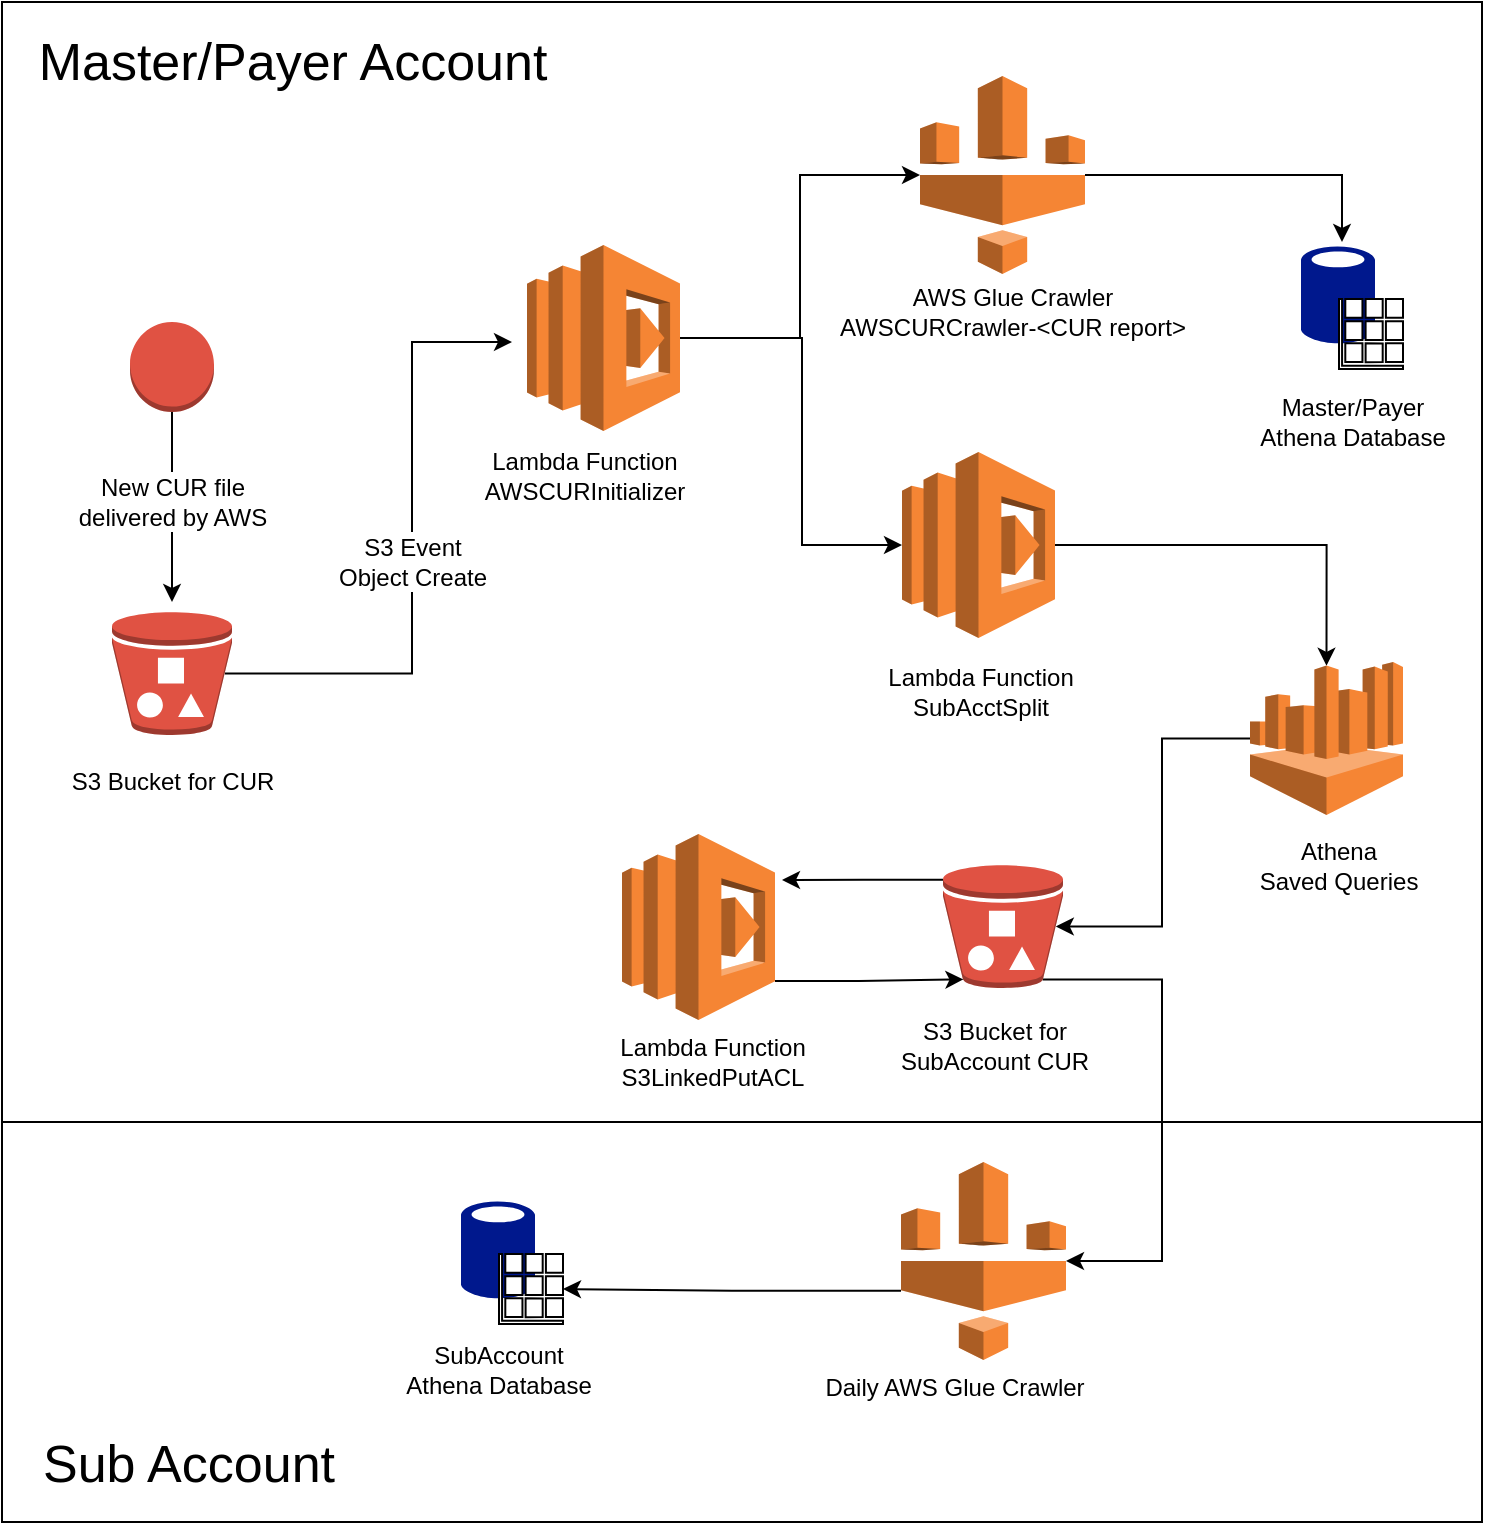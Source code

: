 <mxfile version="10.6.3" type="device"><diagram id="575e723a-647e-4ccd-0ccf-db9a6fa1642c" name="Page-1"><mxGraphModel dx="1365" dy="915" grid="1" gridSize="10" guides="1" tooltips="1" connect="1" arrows="1" fold="1" page="1" pageScale="1" pageWidth="850" pageHeight="1100" math="0" shadow="0"><root><mxCell id="0"/><mxCell id="1" parent="0"/><mxCell id="Snl-If9B2MlX5VV13poZ-44" value="" style="whiteSpace=wrap;html=1;fillColor=#ffffff;rounded=0;glass=0;" parent="1" vertex="1"><mxGeometry x="50" y="40" width="740" height="560" as="geometry"/></mxCell><mxCell id="Snl-If9B2MlX5VV13poZ-42" value="" style="whiteSpace=wrap;html=1;fillColor=#ffffff;rounded=0;" parent="1" vertex="1"><mxGeometry x="50" y="600" width="740" height="200" as="geometry"/></mxCell><mxCell id="Snl-If9B2MlX5VV13poZ-16" style="edgeStyle=orthogonalEdgeStyle;rounded=0;orthogonalLoop=1;jettySize=auto;html=1;exitX=0.94;exitY=0.5;exitDx=0;exitDy=0;exitPerimeter=0;" parent="1" source="2" edge="1"><mxGeometry relative="1" as="geometry"><mxPoint x="305" y="210" as="targetPoint"/><Array as="points"><mxPoint x="255" y="376"/><mxPoint x="255" y="210"/></Array></mxGeometry></mxCell><mxCell id="2" value="" style="outlineConnect=0;dashed=0;verticalLabelPosition=bottom;verticalAlign=top;align=center;html=1;shape=mxgraph.aws3.bucket_with_objects;fillColor=#E05243;gradientColor=none;" parent="1" vertex="1"><mxGeometry x="105" y="345" width="60" height="61.5" as="geometry"/></mxCell><mxCell id="Snl-If9B2MlX5VV13poZ-18" style="edgeStyle=orthogonalEdgeStyle;rounded=0;orthogonalLoop=1;jettySize=auto;html=1;exitX=1;exitY=0.5;exitDx=0;exitDy=0;exitPerimeter=0;entryX=0;entryY=0.5;entryDx=0;entryDy=0;entryPerimeter=0;" parent="1" source="Snl-If9B2MlX5VV13poZ-19" target="5" edge="1"><mxGeometry relative="1" as="geometry"/></mxCell><mxCell id="Snl-If9B2MlX5VV13poZ-26" style="edgeStyle=orthogonalEdgeStyle;rounded=0;orthogonalLoop=1;jettySize=auto;html=1;exitX=1;exitY=0.5;exitDx=0;exitDy=0;exitPerimeter=0;entryX=0.5;entryY=0.025;entryDx=0;entryDy=0;entryPerimeter=0;" parent="1" source="3" target="4" edge="1"><mxGeometry relative="1" as="geometry"/></mxCell><mxCell id="3" value="" style="outlineConnect=0;dashed=0;verticalLabelPosition=bottom;verticalAlign=top;align=center;html=1;shape=mxgraph.aws3.lambda;fillColor=#F58534;gradientColor=none;" parent="1" vertex="1"><mxGeometry x="500" y="265" width="76.5" height="93" as="geometry"/></mxCell><mxCell id="Snl-If9B2MlX5VV13poZ-29" style="edgeStyle=orthogonalEdgeStyle;rounded=0;orthogonalLoop=1;jettySize=auto;html=1;exitX=0;exitY=0.5;exitDx=0;exitDy=0;exitPerimeter=0;entryX=0.94;entryY=0.5;entryDx=0;entryDy=0;entryPerimeter=0;" parent="1" source="4" target="Snl-If9B2MlX5VV13poZ-27" edge="1"><mxGeometry relative="1" as="geometry"><Array as="points"><mxPoint x="630" y="408"/><mxPoint x="630" y="502"/></Array></mxGeometry></mxCell><mxCell id="4" value="" style="outlineConnect=0;dashed=0;verticalLabelPosition=bottom;verticalAlign=top;align=center;html=1;shape=mxgraph.aws3.athena;fillColor=#F58534;gradientColor=none;" parent="1" vertex="1"><mxGeometry x="674" y="370" width="76.5" height="76.5" as="geometry"/></mxCell><mxCell id="Snl-If9B2MlX5VV13poZ-25" style="edgeStyle=orthogonalEdgeStyle;rounded=0;orthogonalLoop=1;jettySize=auto;html=1;exitX=1;exitY=0.5;exitDx=0;exitDy=0;exitPerimeter=0;" parent="1" source="5" edge="1"><mxGeometry relative="1" as="geometry"><mxPoint x="720" y="160" as="targetPoint"/><Array as="points"><mxPoint x="720" y="127"/></Array></mxGeometry></mxCell><mxCell id="5" value="" style="outlineConnect=0;dashed=0;verticalLabelPosition=bottom;verticalAlign=top;align=center;html=1;shape=mxgraph.aws3.glue;fillColor=#F58534;gradientColor=none;" parent="1" vertex="1"><mxGeometry x="509" y="77" width="82.5" height="99" as="geometry"/></mxCell><mxCell id="6" value="&lt;div&gt;AWS Glue Crawler&lt;/div&gt;&lt;div&gt;AWSCURCrawler-&amp;lt;CUR report&amp;gt;&lt;br&gt;&lt;/div&gt;" style="text;html=1;resizable=0;autosize=1;align=center;verticalAlign=middle;points=[];fillColor=none;strokeColor=none;rounded=0;" parent="1" vertex="1"><mxGeometry x="460" y="180" width="190" height="30" as="geometry"/></mxCell><mxCell id="7" value="&lt;div&gt;S3 Event&lt;/div&gt;&lt;div&gt;Object Create&lt;br&gt;&lt;/div&gt;" style="text;html=1;resizable=0;autosize=1;align=center;verticalAlign=middle;points=[];fillColor=#ffffff;strokeColor=none;rounded=0;" parent="1" vertex="1"><mxGeometry x="210" y="305" width="90" height="30" as="geometry"/></mxCell><mxCell id="8" value="&lt;div&gt;Athena&lt;/div&gt;&lt;div&gt;Saved Queries&lt;br&gt;&lt;/div&gt;" style="text;html=1;resizable=0;autosize=1;align=center;verticalAlign=middle;points=[];fillColor=none;strokeColor=none;rounded=0;" parent="1" vertex="1"><mxGeometry x="668" y="456.5" width="100" height="30" as="geometry"/></mxCell><mxCell id="Snl-If9B2MlX5VV13poZ-15" style="edgeStyle=orthogonalEdgeStyle;rounded=0;orthogonalLoop=1;jettySize=auto;html=1;exitX=0.5;exitY=1;exitDx=0;exitDy=0;exitPerimeter=0;" parent="1" source="9" edge="1"><mxGeometry relative="1" as="geometry"><mxPoint x="135" y="340" as="targetPoint"/></mxGeometry></mxCell><mxCell id="9" value="" style="outlineConnect=0;dashed=0;verticalLabelPosition=bottom;verticalAlign=top;align=center;html=1;shape=mxgraph.aws3.object;fillColor=#E05243;gradientColor=none;" parent="1" vertex="1"><mxGeometry x="114" y="200" width="42" height="45" as="geometry"/></mxCell><mxCell id="10" value="S3 Bucket for CUR" style="text;html=1;resizable=0;autosize=1;align=center;verticalAlign=middle;points=[];fillColor=none;strokeColor=none;rounded=0;" parent="1" vertex="1"><mxGeometry x="75" y="420" width="120" height="20" as="geometry"/></mxCell><mxCell id="11" value="&lt;div&gt;New CUR file &lt;br&gt;&lt;/div&gt;&lt;div&gt;delivered by AWS&lt;/div&gt;" style="text;html=1;resizable=0;autosize=1;align=center;verticalAlign=middle;points=[];fillColor=#ffffff;strokeColor=none;rounded=0;" parent="1" vertex="1"><mxGeometry x="80" y="275" width="110" height="30" as="geometry"/></mxCell><mxCell id="14" value="" style="shadow=0;dashed=0;html=1;strokeColor=none;labelPosition=center;verticalLabelPosition=bottom;verticalAlign=top;align=center;shape=mxgraph.mscae.enterprise.database_generic;fillColor=#00188D;" parent="1" vertex="1"><mxGeometry x="699.5" y="161.5" width="37" height="50" as="geometry"/></mxCell><mxCell id="15" value="" style="shadow=0;dashed=0;html=1;labelPosition=center;verticalLabelPosition=bottom;verticalAlign=top;align=center;shape=mxgraph.mscae.enterprise.table;" parent="1" vertex="1"><mxGeometry x="718.5" y="188.5" width="32" height="35" as="geometry"/></mxCell><mxCell id="Snl-If9B2MlX5VV13poZ-17" value="&lt;div&gt;Lambda Function&lt;/div&gt;&lt;div&gt;AWSCURInitializer&lt;br&gt;&lt;/div&gt;" style="text;html=1;resizable=0;autosize=1;align=center;verticalAlign=middle;points=[];fillColor=none;strokeColor=none;rounded=0;" parent="1" vertex="1"><mxGeometry x="281" y="261.5" width="120" height="30" as="geometry"/></mxCell><mxCell id="Snl-If9B2MlX5VV13poZ-22" style="edgeStyle=orthogonalEdgeStyle;rounded=0;orthogonalLoop=1;jettySize=auto;html=1;exitX=1;exitY=0.5;exitDx=0;exitDy=0;exitPerimeter=0;entryX=0;entryY=0.5;entryDx=0;entryDy=0;entryPerimeter=0;" parent="1" source="Snl-If9B2MlX5VV13poZ-19" target="3" edge="1"><mxGeometry relative="1" as="geometry"><Array as="points"><mxPoint x="450" y="208"/><mxPoint x="450" y="312"/></Array></mxGeometry></mxCell><mxCell id="Snl-If9B2MlX5VV13poZ-19" value="" style="outlineConnect=0;dashed=0;verticalLabelPosition=bottom;verticalAlign=top;align=center;html=1;shape=mxgraph.aws3.lambda;fillColor=#F58534;gradientColor=none;" parent="1" vertex="1"><mxGeometry x="312.5" y="161.5" width="76.5" height="93" as="geometry"/></mxCell><mxCell id="Snl-If9B2MlX5VV13poZ-20" value="&lt;div&gt;Lambda Function&lt;/div&gt;&lt;div&gt;SubAcctSplit&lt;br&gt;&lt;/div&gt;" style="text;html=1;resizable=0;autosize=1;align=center;verticalAlign=middle;points=[];fillColor=none;strokeColor=none;rounded=0;" parent="1" vertex="1"><mxGeometry x="483.5" y="370" width="110" height="30" as="geometry"/></mxCell><mxCell id="Snl-If9B2MlX5VV13poZ-23" value="Master/Payer&lt;br&gt;Athena Database" style="text;html=1;resizable=0;autosize=1;align=center;verticalAlign=middle;points=[];fillColor=none;strokeColor=none;rounded=0;" parent="1" vertex="1"><mxGeometry x="670" y="235" width="110" height="30" as="geometry"/></mxCell><mxCell id="Snl-If9B2MlX5VV13poZ-32" style="edgeStyle=orthogonalEdgeStyle;rounded=0;orthogonalLoop=1;jettySize=auto;html=1;exitX=0;exitY=0.12;exitDx=0;exitDy=0;exitPerimeter=0;" parent="1" source="Snl-If9B2MlX5VV13poZ-27" edge="1"><mxGeometry relative="1" as="geometry"><mxPoint x="440" y="479" as="targetPoint"/></mxGeometry></mxCell><mxCell id="Snl-If9B2MlX5VV13poZ-36" style="edgeStyle=orthogonalEdgeStyle;rounded=0;orthogonalLoop=1;jettySize=auto;html=1;exitX=0.83;exitY=0.93;exitDx=0;exitDy=0;exitPerimeter=0;entryX=1;entryY=0.5;entryDx=0;entryDy=0;entryPerimeter=0;" parent="1" source="Snl-If9B2MlX5VV13poZ-27" target="Snl-If9B2MlX5VV13poZ-34" edge="1"><mxGeometry relative="1" as="geometry"><Array as="points"><mxPoint x="630" y="529"/><mxPoint x="630" y="670"/></Array></mxGeometry></mxCell><mxCell id="Snl-If9B2MlX5VV13poZ-27" value="" style="outlineConnect=0;dashed=0;verticalLabelPosition=bottom;verticalAlign=top;align=center;html=1;shape=mxgraph.aws3.bucket_with_objects;fillColor=#E05243;gradientColor=none;" parent="1" vertex="1"><mxGeometry x="520.5" y="471.5" width="60" height="61.5" as="geometry"/></mxCell><mxCell id="Snl-If9B2MlX5VV13poZ-28" value="&lt;div&gt;S3 Bucket for &lt;br&gt;&lt;/div&gt;&lt;div&gt;SubAccount CUR&lt;/div&gt;" style="text;html=1;resizable=0;autosize=1;align=center;verticalAlign=middle;points=[];fillColor=none;strokeColor=none;rounded=0;" parent="1" vertex="1"><mxGeometry x="490.5" y="546.5" width="110" height="30" as="geometry"/></mxCell><mxCell id="Snl-If9B2MlX5VV13poZ-33" style="edgeStyle=orthogonalEdgeStyle;rounded=0;orthogonalLoop=1;jettySize=auto;html=1;exitX=1;exitY=0.79;exitDx=0;exitDy=0;exitPerimeter=0;entryX=0.17;entryY=0.93;entryDx=0;entryDy=0;entryPerimeter=0;" parent="1" source="Snl-If9B2MlX5VV13poZ-30" target="Snl-If9B2MlX5VV13poZ-27" edge="1"><mxGeometry relative="1" as="geometry"/></mxCell><mxCell id="Snl-If9B2MlX5VV13poZ-30" value="" style="outlineConnect=0;dashed=0;verticalLabelPosition=bottom;verticalAlign=top;align=center;html=1;shape=mxgraph.aws3.lambda;fillColor=#F58534;gradientColor=none;" parent="1" vertex="1"><mxGeometry x="360" y="456" width="76.5" height="93" as="geometry"/></mxCell><mxCell id="Snl-If9B2MlX5VV13poZ-31" value="&lt;div&gt;Lambda Function&lt;/div&gt;&lt;div&gt;S3LinkedPutACL&lt;/div&gt;" style="text;html=1;resizable=0;autosize=1;align=center;verticalAlign=middle;points=[];fillColor=none;strokeColor=none;rounded=0;" parent="1" vertex="1"><mxGeometry x="350" y="555" width="110" height="30" as="geometry"/></mxCell><mxCell id="Snl-If9B2MlX5VV13poZ-40" style="edgeStyle=orthogonalEdgeStyle;rounded=0;orthogonalLoop=1;jettySize=auto;html=1;exitX=0;exitY=0.65;exitDx=0;exitDy=0;exitPerimeter=0;entryX=1;entryY=0.5;entryDx=0;entryDy=0;entryPerimeter=0;" parent="1" source="Snl-If9B2MlX5VV13poZ-34" target="Snl-If9B2MlX5VV13poZ-38" edge="1"><mxGeometry relative="1" as="geometry"/></mxCell><mxCell id="Snl-If9B2MlX5VV13poZ-34" value="" style="outlineConnect=0;dashed=0;verticalLabelPosition=bottom;verticalAlign=top;align=center;html=1;shape=mxgraph.aws3.glue;fillColor=#F58534;gradientColor=none;" parent="1" vertex="1"><mxGeometry x="499.5" y="620" width="82.5" height="99" as="geometry"/></mxCell><mxCell id="Snl-If9B2MlX5VV13poZ-35" value="&lt;div&gt;Daily AWS Glue Crawler&lt;/div&gt;" style="text;html=1;resizable=0;autosize=1;align=center;verticalAlign=middle;points=[];fillColor=none;strokeColor=none;rounded=0;" parent="1" vertex="1"><mxGeometry x="450.5" y="723" width="150" height="20" as="geometry"/></mxCell><mxCell id="Snl-If9B2MlX5VV13poZ-37" value="" style="shadow=0;dashed=0;html=1;strokeColor=none;labelPosition=center;verticalLabelPosition=bottom;verticalAlign=top;align=center;shape=mxgraph.mscae.enterprise.database_generic;fillColor=#00188D;" parent="1" vertex="1"><mxGeometry x="279.5" y="639" width="37" height="50" as="geometry"/></mxCell><mxCell id="Snl-If9B2MlX5VV13poZ-38" value="" style="shadow=0;dashed=0;html=1;labelPosition=center;verticalLabelPosition=bottom;verticalAlign=top;align=center;shape=mxgraph.mscae.enterprise.table;" parent="1" vertex="1"><mxGeometry x="298.5" y="666" width="32" height="35" as="geometry"/></mxCell><mxCell id="Snl-If9B2MlX5VV13poZ-39" value="SubAccount&lt;br&gt;Athena Database" style="text;html=1;resizable=0;autosize=1;align=center;verticalAlign=middle;points=[];fillColor=none;strokeColor=none;rounded=0;" parent="1" vertex="1"><mxGeometry x="243" y="708.5" width="110" height="30" as="geometry"/></mxCell><mxCell id="Snl-If9B2MlX5VV13poZ-45" value="Sub Account" style="text;html=1;resizable=0;autosize=1;align=center;verticalAlign=middle;points=[];fillColor=none;strokeColor=none;rounded=0;glass=0;fontSize=26;" parent="1" vertex="1"><mxGeometry x="103" y="761" width="80" height="20" as="geometry"/></mxCell><mxCell id="Snl-If9B2MlX5VV13poZ-46" value="Master/Payer Account" style="text;html=1;resizable=0;autosize=1;align=center;verticalAlign=middle;points=[];fillColor=none;strokeColor=none;rounded=0;glass=0;fontSize=26;" parent="1" vertex="1"><mxGeometry x="60" y="50" width="270" height="40" as="geometry"/></mxCell></root></mxGraphModel></diagram></mxfile>